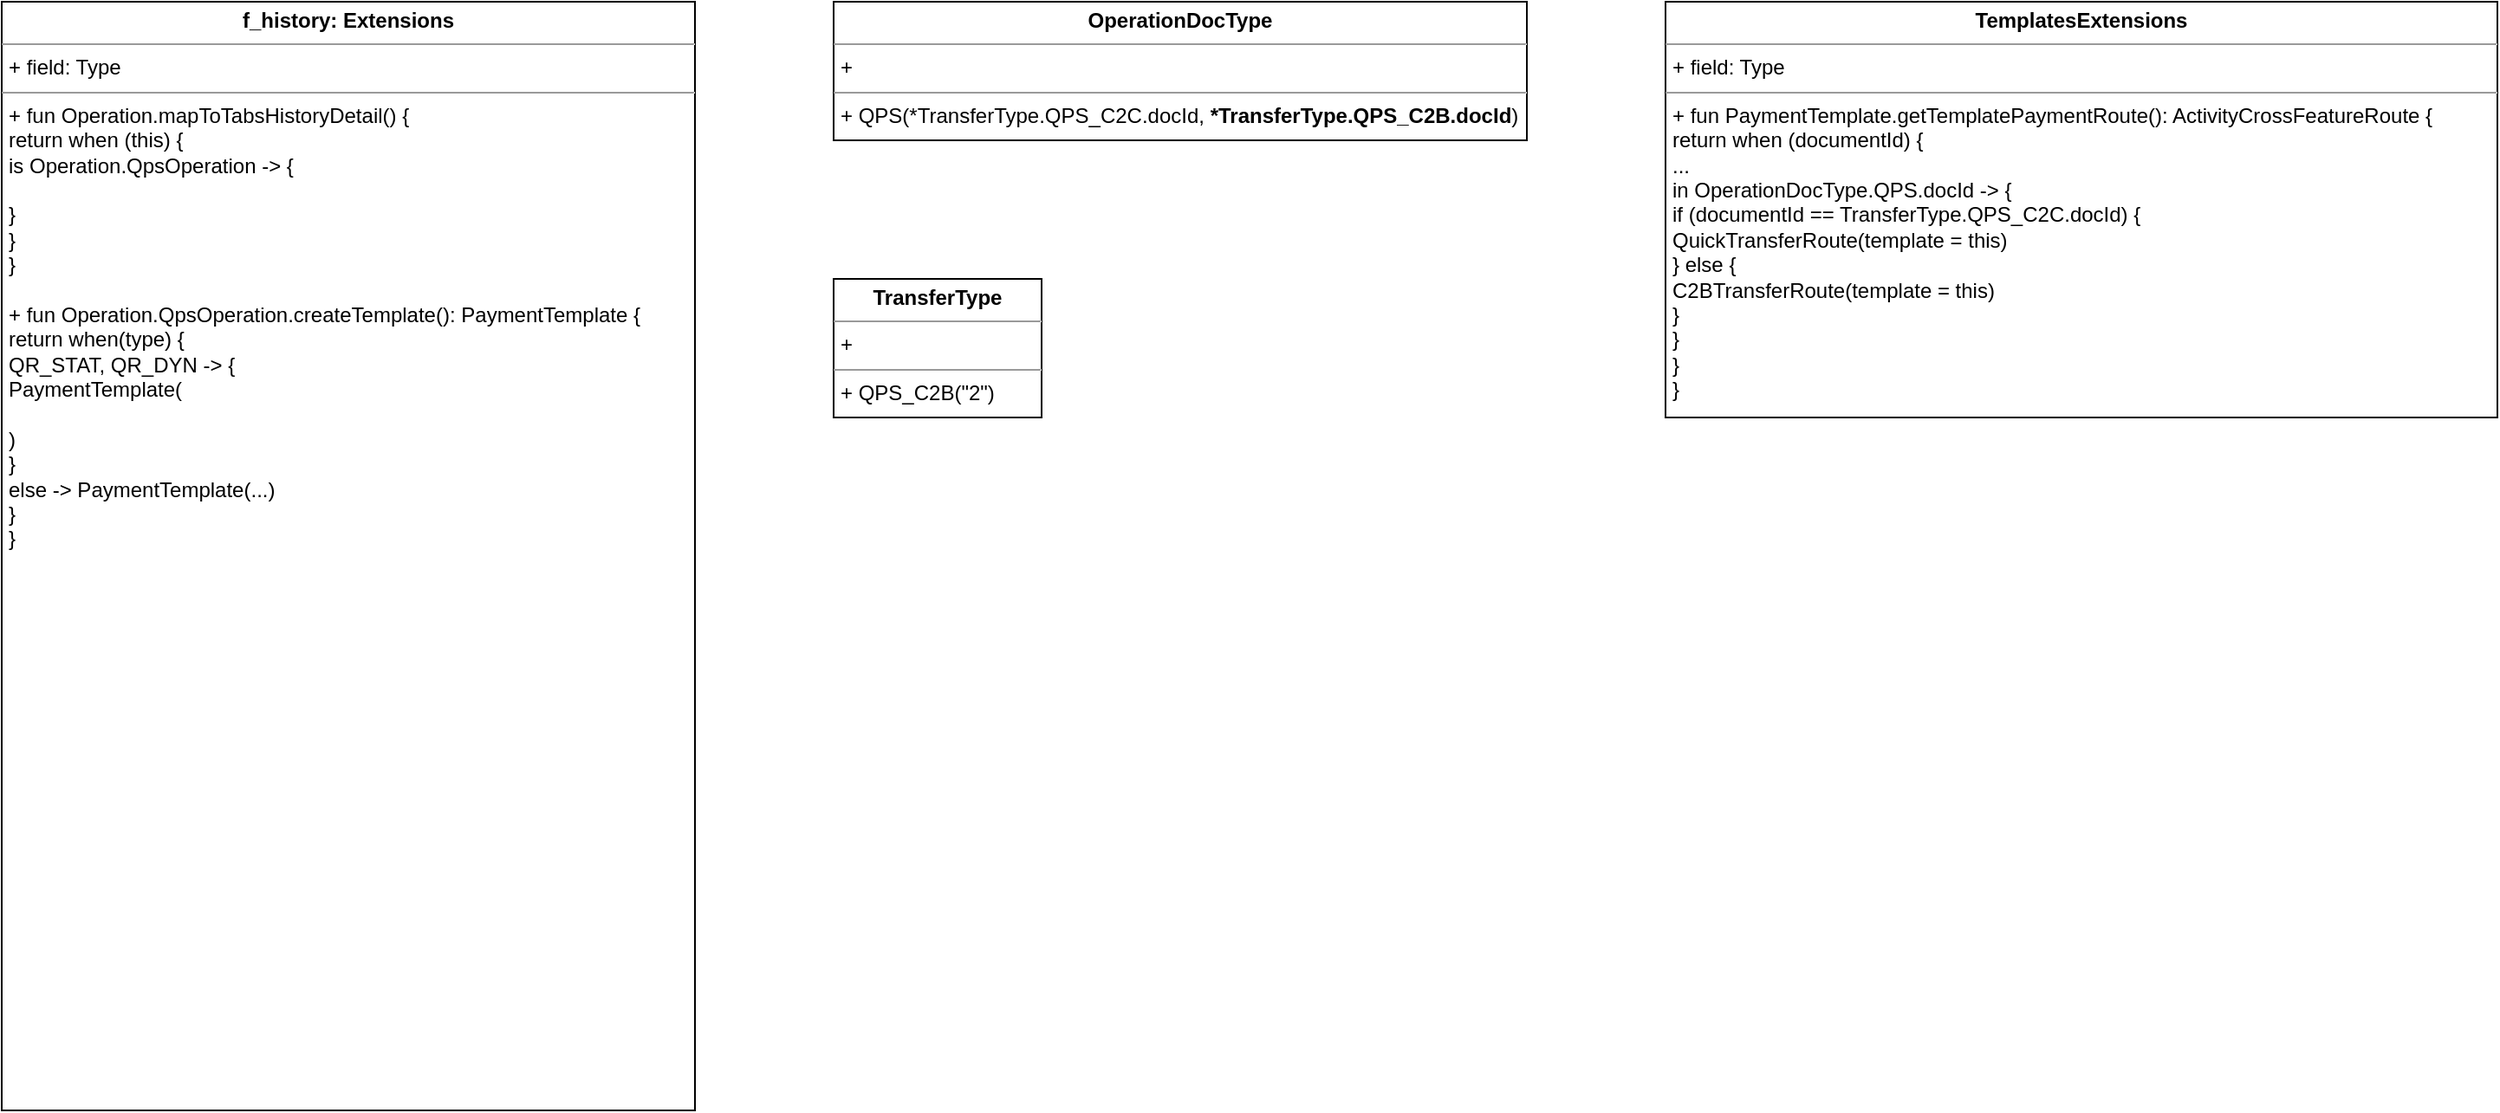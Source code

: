 <mxfile version="16.4.5" type="github">
  <diagram id="F6dejco-vLdCvROrpyGz" name="Page-1">
    <mxGraphModel dx="2585" dy="1404" grid="1" gridSize="10" guides="1" tooltips="1" connect="1" arrows="1" fold="1" page="1" pageScale="1" pageWidth="850" pageHeight="1100" math="0" shadow="0">
      <root>
        <mxCell id="0" />
        <mxCell id="1" parent="0" />
        <mxCell id="k03NUY0ryn75V1PkE8L--1" value="&lt;p style=&quot;margin: 0px ; margin-top: 4px ; text-align: center&quot;&gt;&lt;b&gt;f_history: Extensions&lt;br&gt;&lt;/b&gt;&lt;/p&gt;&lt;hr size=&quot;1&quot;&gt;&lt;p style=&quot;margin: 0px ; margin-left: 4px&quot;&gt;+ field: Type&lt;/p&gt;&lt;hr size=&quot;1&quot;&gt;&lt;p style=&quot;margin: 0px ; margin-left: 4px&quot;&gt;+ fun Operation.mapToTabsHistoryDetail() {&lt;/p&gt;&lt;p style=&quot;margin: 0px ; margin-left: 4px&quot;&gt;return when (this) {&lt;/p&gt;&lt;p style=&quot;margin: 0px ; margin-left: 4px&quot;&gt;is Operation.QpsOperation -&amp;gt; {&lt;/p&gt;&lt;p style=&quot;margin: 0px ; margin-left: 4px&quot;&gt;&lt;br&gt;&lt;/p&gt;&lt;p style=&quot;margin: 0px ; margin-left: 4px&quot;&gt;}&lt;br&gt;&lt;/p&gt;&lt;p style=&quot;margin: 0px ; margin-left: 4px&quot;&gt;}&lt;br&gt;&lt;/p&gt;&lt;p style=&quot;margin: 0px ; margin-left: 4px&quot;&gt;}&lt;/p&gt;&lt;p style=&quot;margin: 0px ; margin-left: 4px&quot;&gt;&lt;br&gt;&lt;/p&gt;&lt;p style=&quot;margin: 0px ; margin-left: 4px&quot;&gt;+ fun Operation.QpsOperation.createTemplate(): PaymentTemplate {&lt;br&gt;return when(type) {&lt;/p&gt;&lt;p style=&quot;margin: 0px ; margin-left: 4px&quot;&gt;QR_STAT, QR_DYN -&amp;gt; {&lt;/p&gt;&lt;p style=&quot;margin: 0px ; margin-left: 4px&quot;&gt;PaymentTemplate(&lt;/p&gt;&lt;p style=&quot;margin: 0px ; margin-left: 4px&quot;&gt;&lt;br&gt;&lt;/p&gt;&lt;p style=&quot;margin: 0px ; margin-left: 4px&quot;&gt;)&lt;br&gt;&lt;/p&gt;&lt;p style=&quot;margin: 0px ; margin-left: 4px&quot;&gt;}&lt;/p&gt;&lt;p style=&quot;margin: 0px ; margin-left: 4px&quot;&gt;else -&amp;gt; PaymentTemplate(...)&lt;br&gt;&lt;/p&gt;&lt;p style=&quot;margin: 0px ; margin-left: 4px&quot;&gt;}&lt;br&gt;}&lt;br&gt;&lt;/p&gt;" style="verticalAlign=top;align=left;overflow=fill;fontSize=12;fontFamily=Helvetica;html=1;" parent="1" vertex="1">
          <mxGeometry x="40" y="80" width="400" height="640" as="geometry" />
        </mxCell>
        <mxCell id="109QyA2k3FBkaDhOI6sr-1" value="&lt;p style=&quot;margin: 0px ; margin-top: 4px ; text-align: center&quot;&gt;&lt;b&gt;OperationDocType&lt;/b&gt;&lt;/p&gt;&lt;hr size=&quot;1&quot;&gt;&lt;p style=&quot;margin: 0px ; margin-left: 4px&quot;&gt;+ &lt;br&gt;&lt;/p&gt;&lt;hr size=&quot;1&quot;&gt;&lt;p style=&quot;margin: 0px ; margin-left: 4px&quot;&gt;+ QPS(*TransferType.QPS_C2C.docId, &lt;b&gt;*TransferType.QPS_C2B.docId&lt;/b&gt;)&lt;/p&gt;" style="verticalAlign=top;align=left;overflow=fill;fontSize=12;fontFamily=Helvetica;html=1;" parent="1" vertex="1">
          <mxGeometry x="520" y="80" width="400" height="80" as="geometry" />
        </mxCell>
        <mxCell id="109QyA2k3FBkaDhOI6sr-2" value="&lt;p style=&quot;margin: 0px ; margin-top: 4px ; text-align: center&quot;&gt;&lt;b&gt;TransferType&lt;/b&gt;&lt;/p&gt;&lt;hr size=&quot;1&quot;&gt;&lt;p style=&quot;margin: 0px ; margin-left: 4px&quot;&gt;+ &lt;br&gt;&lt;/p&gt;&lt;hr size=&quot;1&quot;&gt;&lt;p style=&quot;margin: 0px ; margin-left: 4px&quot;&gt;+ QPS_C2B(&quot;2&quot;)&lt;/p&gt;" style="verticalAlign=top;align=left;overflow=fill;fontSize=12;fontFamily=Helvetica;html=1;" parent="1" vertex="1">
          <mxGeometry x="520" y="240" width="120" height="80" as="geometry" />
        </mxCell>
        <mxCell id="K6r-9h_ej4EHHh-DlgxF-1" value="&lt;p style=&quot;margin: 0px ; margin-top: 4px ; text-align: center&quot;&gt;&lt;b&gt;TemplatesExtensions&lt;/b&gt;&lt;/p&gt;&lt;hr size=&quot;1&quot;&gt;&lt;p style=&quot;margin: 0px ; margin-left: 4px&quot;&gt;+ field: Type&lt;/p&gt;&lt;hr size=&quot;1&quot;&gt;&lt;p style=&quot;margin: 0px ; margin-left: 4px&quot;&gt;+ fun PaymentTemplate.getTemplatePaymentRoute(): ActivityCrossFeatureRoute {&lt;/p&gt;&lt;p style=&quot;margin: 0px ; margin-left: 4px&quot;&gt;return when (documentId) {&lt;/p&gt;&lt;p style=&quot;margin: 0px ; margin-left: 4px&quot;&gt;...&lt;/p&gt;&lt;p style=&quot;margin: 0px ; margin-left: 4px&quot;&gt;in OperationDocType.QPS.docId -&amp;gt; {&lt;/p&gt;&lt;p style=&quot;margin: 0px ; margin-left: 4px&quot;&gt;if (documentId == TransferType.QPS_C2C.docId) {&lt;/p&gt;&lt;p style=&quot;margin: 0px ; margin-left: 4px&quot;&gt;QuickTransferRoute(template = this)&lt;br&gt;&lt;/p&gt;&lt;p style=&quot;margin: 0px ; margin-left: 4px&quot;&gt;} else {&lt;/p&gt;&lt;p style=&quot;margin: 0px ; margin-left: 4px&quot;&gt;C2BTransferRoute(template = this)&lt;br&gt;&lt;/p&gt;&lt;p style=&quot;margin: 0px ; margin-left: 4px&quot;&gt;}&lt;br&gt;}&lt;br&gt;&lt;/p&gt;&lt;p style=&quot;margin: 0px ; margin-left: 4px&quot;&gt;}&lt;br&gt;&lt;/p&gt;&lt;p style=&quot;margin: 0px ; margin-left: 4px&quot;&gt;}&lt;br&gt;&lt;/p&gt;" style="verticalAlign=top;align=left;overflow=fill;fontSize=12;fontFamily=Helvetica;html=1;" vertex="1" parent="1">
          <mxGeometry x="1000" y="80" width="480" height="240" as="geometry" />
        </mxCell>
      </root>
    </mxGraphModel>
  </diagram>
</mxfile>
